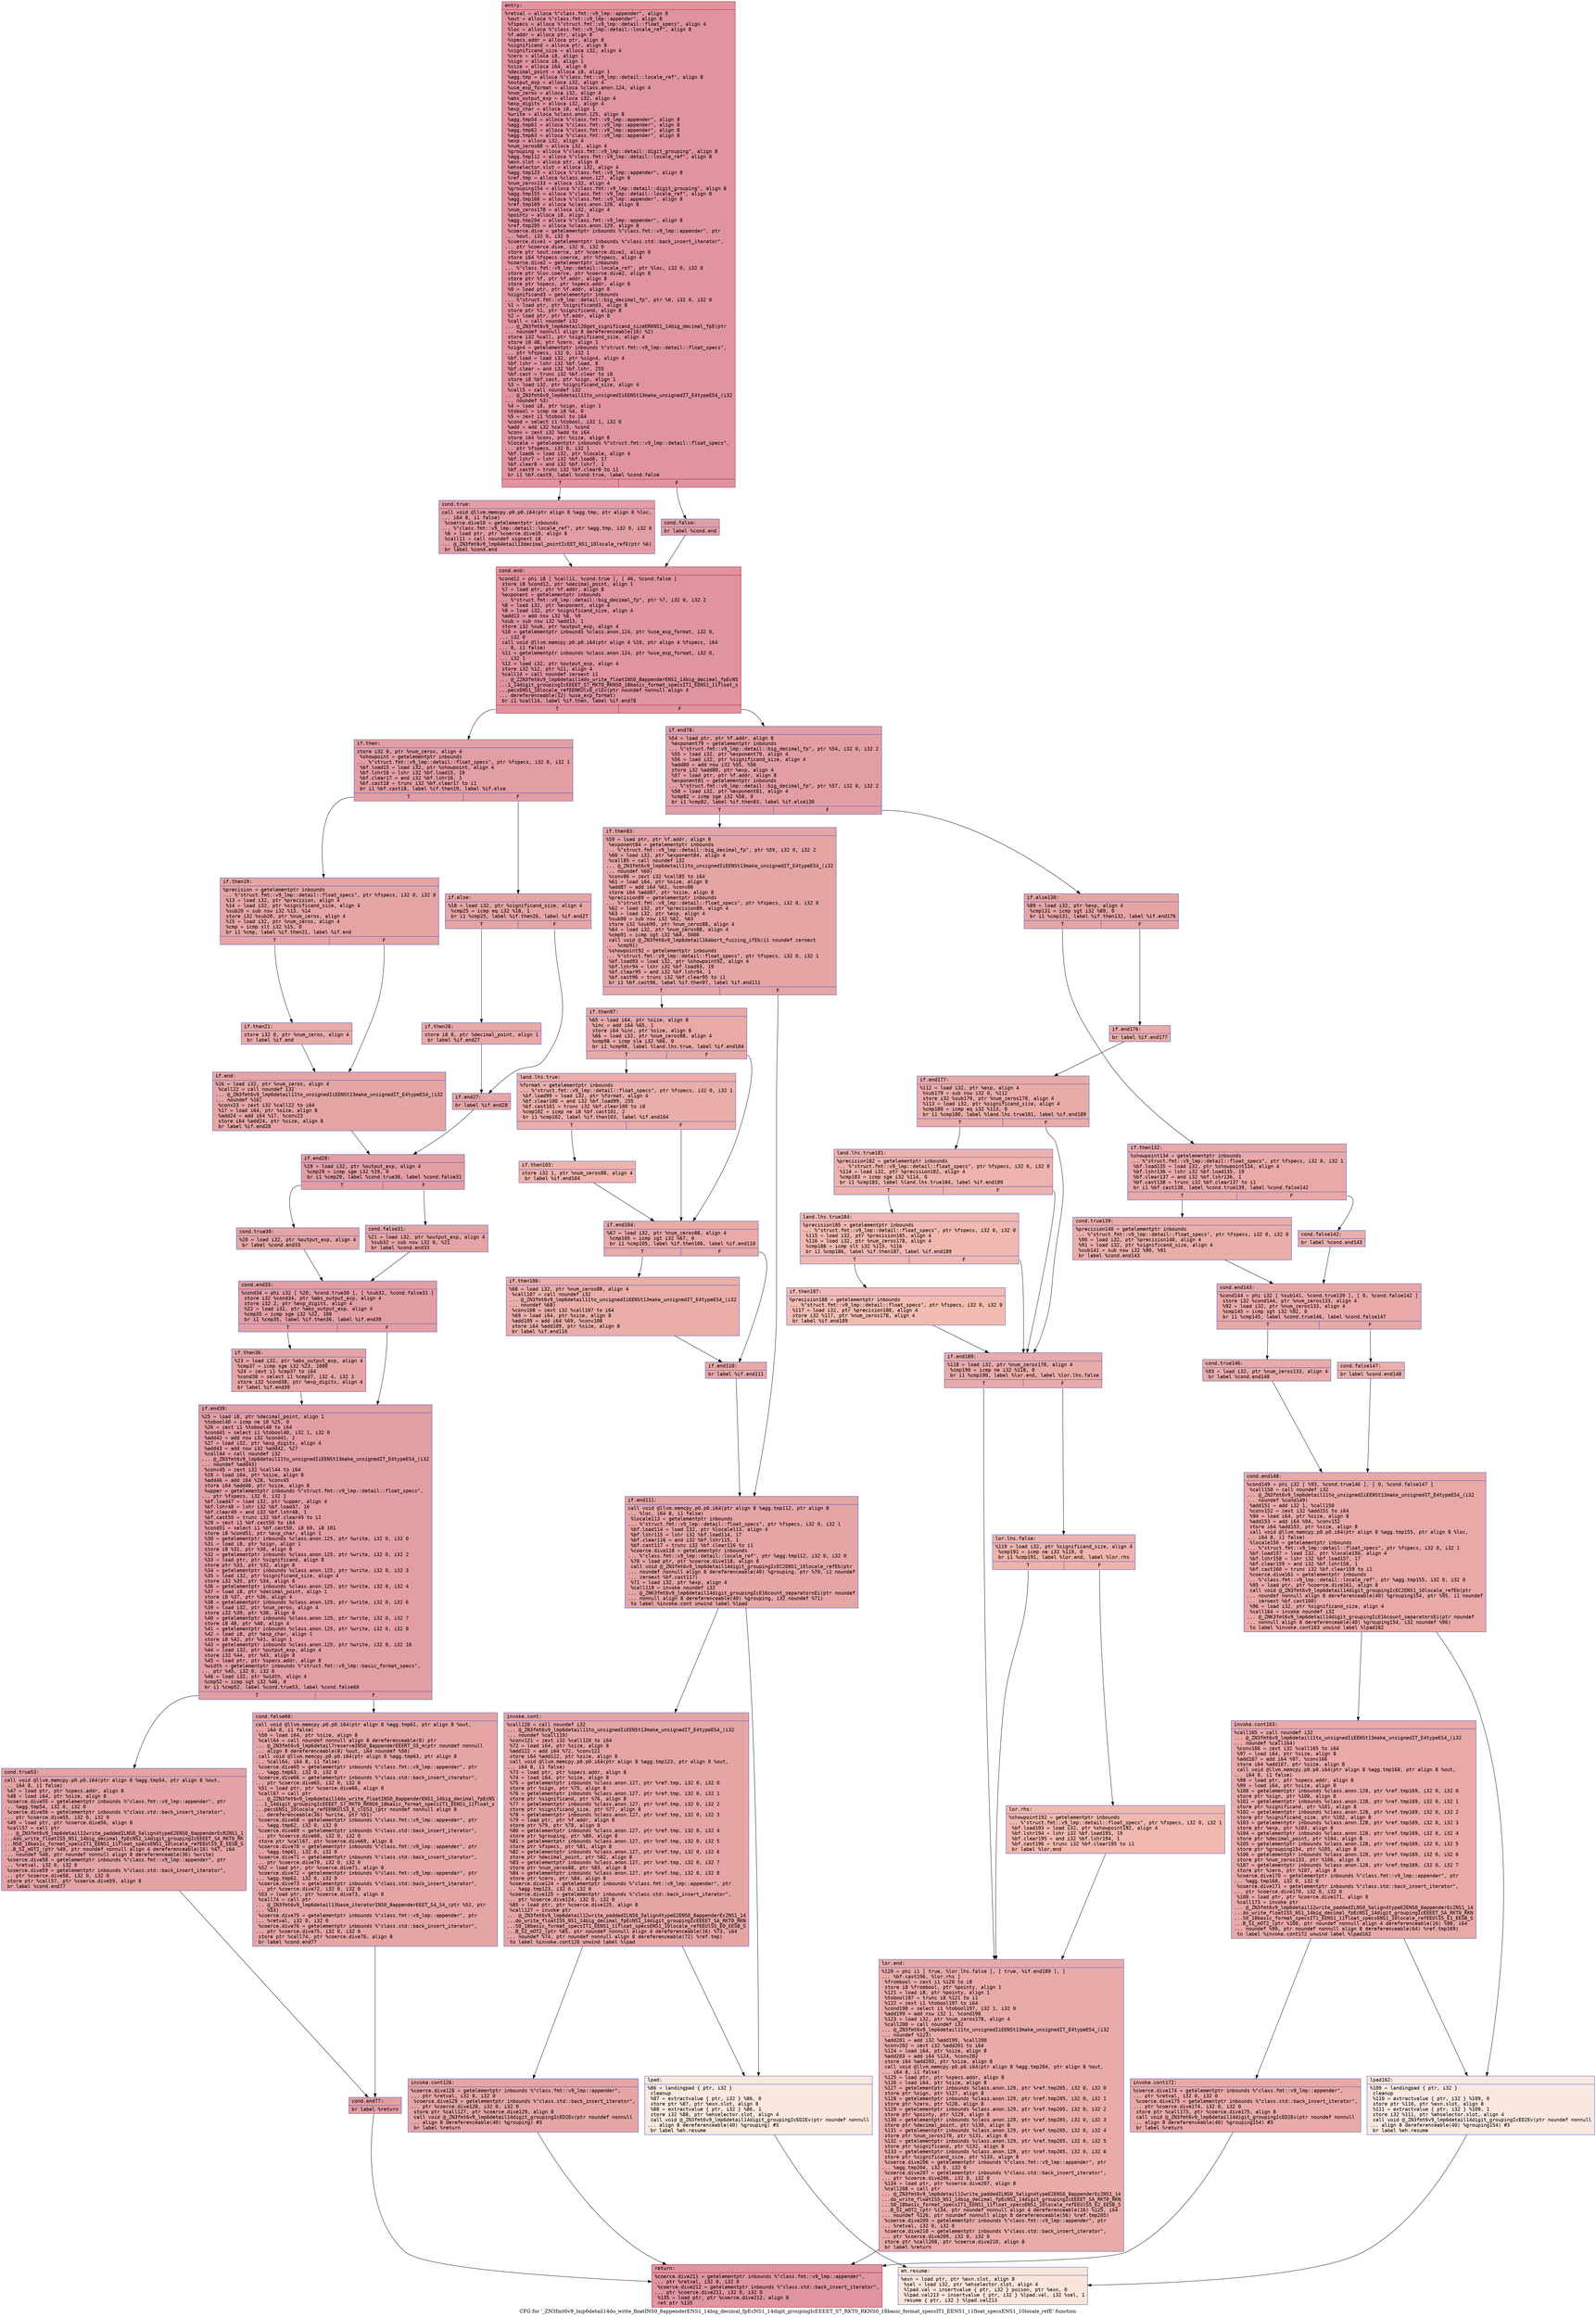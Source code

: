 digraph "CFG for '_ZN3fmt6v9_lmp6detail14do_write_floatINS0_8appenderENS1_14big_decimal_fpEcNS1_14digit_groupingIcEEEET_S7_RKT0_RKNS0_18basic_format_specsIT1_EENS1_11float_specsENS1_10locale_refE' function" {
	label="CFG for '_ZN3fmt6v9_lmp6detail14do_write_floatINS0_8appenderENS1_14big_decimal_fpEcNS1_14digit_groupingIcEEEET_S7_RKT0_RKNS0_18basic_format_specsIT1_EENS1_11float_specsENS1_10locale_refE' function";

	Node0x556bfec9ff00 [shape=record,color="#b70d28ff", style=filled, fillcolor="#b70d2870" fontname="Courier",label="{entry:\l|  %retval = alloca %\"class.fmt::v9_lmp::appender\", align 8\l  %out = alloca %\"class.fmt::v9_lmp::appender\", align 8\l  %fspecs = alloca %\"struct.fmt::v9_lmp::detail::float_specs\", align 4\l  %loc = alloca %\"class.fmt::v9_lmp::detail::locale_ref\", align 8\l  %f.addr = alloca ptr, align 8\l  %specs.addr = alloca ptr, align 8\l  %significand = alloca ptr, align 8\l  %significand_size = alloca i32, align 4\l  %zero = alloca i8, align 1\l  %sign = alloca i8, align 1\l  %size = alloca i64, align 8\l  %decimal_point = alloca i8, align 1\l  %agg.tmp = alloca %\"class.fmt::v9_lmp::detail::locale_ref\", align 8\l  %output_exp = alloca i32, align 4\l  %use_exp_format = alloca %class.anon.124, align 4\l  %num_zeros = alloca i32, align 4\l  %abs_output_exp = alloca i32, align 4\l  %exp_digits = alloca i32, align 4\l  %exp_char = alloca i8, align 1\l  %write = alloca %class.anon.125, align 8\l  %agg.tmp54 = alloca %\"class.fmt::v9_lmp::appender\", align 8\l  %agg.tmp61 = alloca %\"class.fmt::v9_lmp::appender\", align 8\l  %agg.tmp62 = alloca %\"class.fmt::v9_lmp::appender\", align 8\l  %agg.tmp63 = alloca %\"class.fmt::v9_lmp::appender\", align 8\l  %exp = alloca i32, align 4\l  %num_zeros88 = alloca i32, align 4\l  %grouping = alloca %\"class.fmt::v9_lmp::detail::digit_grouping\", align 8\l  %agg.tmp112 = alloca %\"class.fmt::v9_lmp::detail::locale_ref\", align 8\l  %exn.slot = alloca ptr, align 8\l  %ehselector.slot = alloca i32, align 4\l  %agg.tmp123 = alloca %\"class.fmt::v9_lmp::appender\", align 8\l  %ref.tmp = alloca %class.anon.127, align 8\l  %num_zeros133 = alloca i32, align 4\l  %grouping154 = alloca %\"class.fmt::v9_lmp::detail::digit_grouping\", align 8\l  %agg.tmp155 = alloca %\"class.fmt::v9_lmp::detail::locale_ref\", align 8\l  %agg.tmp168 = alloca %\"class.fmt::v9_lmp::appender\", align 8\l  %ref.tmp169 = alloca %class.anon.128, align 8\l  %num_zeros178 = alloca i32, align 4\l  %pointy = alloca i8, align 1\l  %agg.tmp204 = alloca %\"class.fmt::v9_lmp::appender\", align 8\l  %ref.tmp205 = alloca %class.anon.129, align 8\l  %coerce.dive = getelementptr inbounds %\"class.fmt::v9_lmp::appender\", ptr\l... %out, i32 0, i32 0\l  %coerce.dive1 = getelementptr inbounds %\"class.std::back_insert_iterator\",\l... ptr %coerce.dive, i32 0, i32 0\l  store ptr %out.coerce, ptr %coerce.dive1, align 8\l  store i64 %fspecs.coerce, ptr %fspecs, align 4\l  %coerce.dive2 = getelementptr inbounds\l... %\"class.fmt::v9_lmp::detail::locale_ref\", ptr %loc, i32 0, i32 0\l  store ptr %loc.coerce, ptr %coerce.dive2, align 8\l  store ptr %f, ptr %f.addr, align 8\l  store ptr %specs, ptr %specs.addr, align 8\l  %0 = load ptr, ptr %f.addr, align 8\l  %significand3 = getelementptr inbounds\l... %\"struct.fmt::v9_lmp::detail::big_decimal_fp\", ptr %0, i32 0, i32 0\l  %1 = load ptr, ptr %significand3, align 8\l  store ptr %1, ptr %significand, align 8\l  %2 = load ptr, ptr %f.addr, align 8\l  %call = call noundef i32\l... @_ZN3fmt6v9_lmp6detail20get_significand_sizeERKNS1_14big_decimal_fpE(ptr\l... noundef nonnull align 8 dereferenceable(16) %2)\l  store i32 %call, ptr %significand_size, align 4\l  store i8 48, ptr %zero, align 1\l  %sign4 = getelementptr inbounds %\"struct.fmt::v9_lmp::detail::float_specs\",\l... ptr %fspecs, i32 0, i32 1\l  %bf.load = load i32, ptr %sign4, align 4\l  %bf.lshr = lshr i32 %bf.load, 8\l  %bf.clear = and i32 %bf.lshr, 255\l  %bf.cast = trunc i32 %bf.clear to i8\l  store i8 %bf.cast, ptr %sign, align 1\l  %3 = load i32, ptr %significand_size, align 4\l  %call5 = call noundef i32\l... @_ZN3fmt6v9_lmp6detail11to_unsignedIiEENSt13make_unsignedIT_E4typeES4_(i32\l... noundef %3)\l  %4 = load i8, ptr %sign, align 1\l  %tobool = icmp ne i8 %4, 0\l  %5 = zext i1 %tobool to i64\l  %cond = select i1 %tobool, i32 1, i32 0\l  %add = add i32 %call5, %cond\l  %conv = zext i32 %add to i64\l  store i64 %conv, ptr %size, align 8\l  %locale = getelementptr inbounds %\"struct.fmt::v9_lmp::detail::float_specs\",\l... ptr %fspecs, i32 0, i32 1\l  %bf.load6 = load i32, ptr %locale, align 4\l  %bf.lshr7 = lshr i32 %bf.load6, 17\l  %bf.clear8 = and i32 %bf.lshr7, 1\l  %bf.cast9 = trunc i32 %bf.clear8 to i1\l  br i1 %bf.cast9, label %cond.true, label %cond.false\l|{<s0>T|<s1>F}}"];
	Node0x556bfec9ff00:s0 -> Node0x556bfeca2bd0[tooltip="entry -> cond.true\nProbability 50.00%" ];
	Node0x556bfec9ff00:s1 -> Node0x556bfeca3ce0[tooltip="entry -> cond.false\nProbability 50.00%" ];
	Node0x556bfeca2bd0 [shape=record,color="#3d50c3ff", style=filled, fillcolor="#be242e70" fontname="Courier",label="{cond.true:\l|  call void @llvm.memcpy.p0.p0.i64(ptr align 8 %agg.tmp, ptr align 8 %loc,\l... i64 8, i1 false)\l  %coerce.dive10 = getelementptr inbounds\l... %\"class.fmt::v9_lmp::detail::locale_ref\", ptr %agg.tmp, i32 0, i32 0\l  %6 = load ptr, ptr %coerce.dive10, align 8\l  %call11 = call noundef signext i8\l... @_ZN3fmt6v9_lmp6detail13decimal_pointIcEET_NS1_10locale_refE(ptr %6)\l  br label %cond.end\l}"];
	Node0x556bfeca2bd0 -> Node0x556bfeca4110[tooltip="cond.true -> cond.end\nProbability 100.00%" ];
	Node0x556bfeca3ce0 [shape=record,color="#3d50c3ff", style=filled, fillcolor="#be242e70" fontname="Courier",label="{cond.false:\l|  br label %cond.end\l}"];
	Node0x556bfeca3ce0 -> Node0x556bfeca4110[tooltip="cond.false -> cond.end\nProbability 100.00%" ];
	Node0x556bfeca4110 [shape=record,color="#b70d28ff", style=filled, fillcolor="#b70d2870" fontname="Courier",label="{cond.end:\l|  %cond12 = phi i8 [ %call11, %cond.true ], [ 46, %cond.false ]\l  store i8 %cond12, ptr %decimal_point, align 1\l  %7 = load ptr, ptr %f.addr, align 8\l  %exponent = getelementptr inbounds\l... %\"struct.fmt::v9_lmp::detail::big_decimal_fp\", ptr %7, i32 0, i32 2\l  %8 = load i32, ptr %exponent, align 4\l  %9 = load i32, ptr %significand_size, align 4\l  %add13 = add nsw i32 %8, %9\l  %sub = sub nsw i32 %add13, 1\l  store i32 %sub, ptr %output_exp, align 4\l  %10 = getelementptr inbounds %class.anon.124, ptr %use_exp_format, i32 0,\l... i32 0\l  call void @llvm.memcpy.p0.p0.i64(ptr align 4 %10, ptr align 4 %fspecs, i64\l... 8, i1 false)\l  %11 = getelementptr inbounds %class.anon.124, ptr %use_exp_format, i32 0,\l... i32 1\l  %12 = load i32, ptr %output_exp, align 4\l  store i32 %12, ptr %11, align 4\l  %call14 = call noundef zeroext i1\l... @_ZZN3fmt6v9_lmp6detail14do_write_floatINS0_8appenderENS1_14big_decimal_fpEcNS\l...1_14digit_groupingIcEEEET_S7_RKT0_RKNS0_18basic_format_specsIT1_EENS1_11float_s\l...pecsENS1_10locale_refEENKUlvE_clEv(ptr noundef nonnull align 4\l... dereferenceable(12) %use_exp_format)\l  br i1 %call14, label %if.then, label %if.end78\l|{<s0>T|<s1>F}}"];
	Node0x556bfeca4110:s0 -> Node0x556bfeca50b0[tooltip="cond.end -> if.then\nProbability 50.00%" ];
	Node0x556bfeca4110:s1 -> Node0x556bfeca5160[tooltip="cond.end -> if.end78\nProbability 50.00%" ];
	Node0x556bfeca50b0 [shape=record,color="#3d50c3ff", style=filled, fillcolor="#be242e70" fontname="Courier",label="{if.then:\l|  store i32 0, ptr %num_zeros, align 4\l  %showpoint = getelementptr inbounds\l... %\"struct.fmt::v9_lmp::detail::float_specs\", ptr %fspecs, i32 0, i32 1\l  %bf.load15 = load i32, ptr %showpoint, align 4\l  %bf.lshr16 = lshr i32 %bf.load15, 19\l  %bf.clear17 = and i32 %bf.lshr16, 1\l  %bf.cast18 = trunc i32 %bf.clear17 to i1\l  br i1 %bf.cast18, label %if.then19, label %if.else\l|{<s0>T|<s1>F}}"];
	Node0x556bfeca50b0:s0 -> Node0x556bfeca56f0[tooltip="if.then -> if.then19\nProbability 50.00%" ];
	Node0x556bfeca50b0:s1 -> Node0x556bfeca5770[tooltip="if.then -> if.else\nProbability 50.00%" ];
	Node0x556bfeca56f0 [shape=record,color="#3d50c3ff", style=filled, fillcolor="#c5333470" fontname="Courier",label="{if.then19:\l|  %precision = getelementptr inbounds\l... %\"struct.fmt::v9_lmp::detail::float_specs\", ptr %fspecs, i32 0, i32 0\l  %13 = load i32, ptr %precision, align 4\l  %14 = load i32, ptr %significand_size, align 4\l  %sub20 = sub nsw i32 %13, %14\l  store i32 %sub20, ptr %num_zeros, align 4\l  %15 = load i32, ptr %num_zeros, align 4\l  %cmp = icmp slt i32 %15, 0\l  br i1 %cmp, label %if.then21, label %if.end\l|{<s0>T|<s1>F}}"];
	Node0x556bfeca56f0:s0 -> Node0x556bfeca5dc0[tooltip="if.then19 -> if.then21\nProbability 37.50%" ];
	Node0x556bfeca56f0:s1 -> Node0x556bfeca5e10[tooltip="if.then19 -> if.end\nProbability 62.50%" ];
	Node0x556bfeca5dc0 [shape=record,color="#3d50c3ff", style=filled, fillcolor="#cc403a70" fontname="Courier",label="{if.then21:\l|  store i32 0, ptr %num_zeros, align 4\l  br label %if.end\l}"];
	Node0x556bfeca5dc0 -> Node0x556bfeca5e10[tooltip="if.then21 -> if.end\nProbability 100.00%" ];
	Node0x556bfeca5e10 [shape=record,color="#3d50c3ff", style=filled, fillcolor="#c5333470" fontname="Courier",label="{if.end:\l|  %16 = load i32, ptr %num_zeros, align 4\l  %call22 = call noundef i32\l... @_ZN3fmt6v9_lmp6detail11to_unsignedIiEENSt13make_unsignedIT_E4typeES4_(i32\l... noundef %16)\l  %conv23 = zext i32 %call22 to i64\l  %17 = load i64, ptr %size, align 8\l  %add24 = add i64 %17, %conv23\l  store i64 %add24, ptr %size, align 8\l  br label %if.end28\l}"];
	Node0x556bfeca5e10 -> Node0x556bfeca6120[tooltip="if.end -> if.end28\nProbability 100.00%" ];
	Node0x556bfeca5770 [shape=record,color="#3d50c3ff", style=filled, fillcolor="#c5333470" fontname="Courier",label="{if.else:\l|  %18 = load i32, ptr %significand_size, align 4\l  %cmp25 = icmp eq i32 %18, 1\l  br i1 %cmp25, label %if.then26, label %if.end27\l|{<s0>T|<s1>F}}"];
	Node0x556bfeca5770:s0 -> Node0x556bfeca66e0[tooltip="if.else -> if.then26\nProbability 50.00%" ];
	Node0x556bfeca5770:s1 -> Node0x556bfeca2230[tooltip="if.else -> if.end27\nProbability 50.00%" ];
	Node0x556bfeca66e0 [shape=record,color="#3d50c3ff", style=filled, fillcolor="#ca3b3770" fontname="Courier",label="{if.then26:\l|  store i8 0, ptr %decimal_point, align 1\l  br label %if.end27\l}"];
	Node0x556bfeca66e0 -> Node0x556bfeca2230[tooltip="if.then26 -> if.end27\nProbability 100.00%" ];
	Node0x556bfeca2230 [shape=record,color="#3d50c3ff", style=filled, fillcolor="#c5333470" fontname="Courier",label="{if.end27:\l|  br label %if.end28\l}"];
	Node0x556bfeca2230 -> Node0x556bfeca6120[tooltip="if.end27 -> if.end28\nProbability 100.00%" ];
	Node0x556bfeca6120 [shape=record,color="#3d50c3ff", style=filled, fillcolor="#be242e70" fontname="Courier",label="{if.end28:\l|  %19 = load i32, ptr %output_exp, align 4\l  %cmp29 = icmp sge i32 %19, 0\l  br i1 %cmp29, label %cond.true30, label %cond.false31\l|{<s0>T|<s1>F}}"];
	Node0x556bfeca6120:s0 -> Node0x556bfeca25e0[tooltip="if.end28 -> cond.true30\nProbability 50.00%" ];
	Node0x556bfeca6120:s1 -> Node0x556bfeca2660[tooltip="if.end28 -> cond.false31\nProbability 50.00%" ];
	Node0x556bfeca25e0 [shape=record,color="#3d50c3ff", style=filled, fillcolor="#c5333470" fontname="Courier",label="{cond.true30:\l|  %20 = load i32, ptr %output_exp, align 4\l  br label %cond.end33\l}"];
	Node0x556bfeca25e0 -> Node0x556bfeca7350[tooltip="cond.true30 -> cond.end33\nProbability 100.00%" ];
	Node0x556bfeca2660 [shape=record,color="#3d50c3ff", style=filled, fillcolor="#c5333470" fontname="Courier",label="{cond.false31:\l|  %21 = load i32, ptr %output_exp, align 4\l  %sub32 = sub nsw i32 0, %21\l  br label %cond.end33\l}"];
	Node0x556bfeca2660 -> Node0x556bfeca7350[tooltip="cond.false31 -> cond.end33\nProbability 100.00%" ];
	Node0x556bfeca7350 [shape=record,color="#3d50c3ff", style=filled, fillcolor="#be242e70" fontname="Courier",label="{cond.end33:\l|  %cond34 = phi i32 [ %20, %cond.true30 ], [ %sub32, %cond.false31 ]\l  store i32 %cond34, ptr %abs_output_exp, align 4\l  store i32 2, ptr %exp_digits, align 4\l  %22 = load i32, ptr %abs_output_exp, align 4\l  %cmp35 = icmp sge i32 %22, 100\l  br i1 %cmp35, label %if.then36, label %if.end39\l|{<s0>T|<s1>F}}"];
	Node0x556bfeca7350:s0 -> Node0x556bfeca7840[tooltip="cond.end33 -> if.then36\nProbability 50.00%" ];
	Node0x556bfeca7350:s1 -> Node0x556bfeca78c0[tooltip="cond.end33 -> if.end39\nProbability 50.00%" ];
	Node0x556bfeca7840 [shape=record,color="#3d50c3ff", style=filled, fillcolor="#c5333470" fontname="Courier",label="{if.then36:\l|  %23 = load i32, ptr %abs_output_exp, align 4\l  %cmp37 = icmp sge i32 %23, 1000\l  %24 = zext i1 %cmp37 to i64\l  %cond38 = select i1 %cmp37, i32 4, i32 3\l  store i32 %cond38, ptr %exp_digits, align 4\l  br label %if.end39\l}"];
	Node0x556bfeca7840 -> Node0x556bfeca78c0[tooltip="if.then36 -> if.end39\nProbability 100.00%" ];
	Node0x556bfeca78c0 [shape=record,color="#3d50c3ff", style=filled, fillcolor="#be242e70" fontname="Courier",label="{if.end39:\l|  %25 = load i8, ptr %decimal_point, align 1\l  %tobool40 = icmp ne i8 %25, 0\l  %26 = zext i1 %tobool40 to i64\l  %cond41 = select i1 %tobool40, i32 1, i32 0\l  %add42 = add nsw i32 %cond41, 2\l  %27 = load i32, ptr %exp_digits, align 4\l  %add43 = add nsw i32 %add42, %27\l  %call44 = call noundef i32\l... @_ZN3fmt6v9_lmp6detail11to_unsignedIiEENSt13make_unsignedIT_E4typeES4_(i32\l... noundef %add43)\l  %conv45 = zext i32 %call44 to i64\l  %28 = load i64, ptr %size, align 8\l  %add46 = add i64 %28, %conv45\l  store i64 %add46, ptr %size, align 8\l  %upper = getelementptr inbounds %\"struct.fmt::v9_lmp::detail::float_specs\",\l... ptr %fspecs, i32 0, i32 1\l  %bf.load47 = load i32, ptr %upper, align 4\l  %bf.lshr48 = lshr i32 %bf.load47, 16\l  %bf.clear49 = and i32 %bf.lshr48, 1\l  %bf.cast50 = trunc i32 %bf.clear49 to i1\l  %29 = zext i1 %bf.cast50 to i64\l  %cond51 = select i1 %bf.cast50, i8 69, i8 101\l  store i8 %cond51, ptr %exp_char, align 1\l  %30 = getelementptr inbounds %class.anon.125, ptr %write, i32 0, i32 0\l  %31 = load i8, ptr %sign, align 1\l  store i8 %31, ptr %30, align 8\l  %32 = getelementptr inbounds %class.anon.125, ptr %write, i32 0, i32 2\l  %33 = load ptr, ptr %significand, align 8\l  store ptr %33, ptr %32, align 8\l  %34 = getelementptr inbounds %class.anon.125, ptr %write, i32 0, i32 3\l  %35 = load i32, ptr %significand_size, align 4\l  store i32 %35, ptr %34, align 8\l  %36 = getelementptr inbounds %class.anon.125, ptr %write, i32 0, i32 4\l  %37 = load i8, ptr %decimal_point, align 1\l  store i8 %37, ptr %36, align 4\l  %38 = getelementptr inbounds %class.anon.125, ptr %write, i32 0, i32 6\l  %39 = load i32, ptr %num_zeros, align 4\l  store i32 %39, ptr %38, align 8\l  %40 = getelementptr inbounds %class.anon.125, ptr %write, i32 0, i32 7\l  store i8 48, ptr %40, align 4\l  %41 = getelementptr inbounds %class.anon.125, ptr %write, i32 0, i32 8\l  %42 = load i8, ptr %exp_char, align 1\l  store i8 %42, ptr %41, align 1\l  %43 = getelementptr inbounds %class.anon.125, ptr %write, i32 0, i32 10\l  %44 = load i32, ptr %output_exp, align 4\l  store i32 %44, ptr %43, align 8\l  %45 = load ptr, ptr %specs.addr, align 8\l  %width = getelementptr inbounds %\"struct.fmt::v9_lmp::basic_format_specs\",\l... ptr %45, i32 0, i32 0\l  %46 = load i32, ptr %width, align 4\l  %cmp52 = icmp sgt i32 %46, 0\l  br i1 %cmp52, label %cond.true53, label %cond.false60\l|{<s0>T|<s1>F}}"];
	Node0x556bfeca78c0:s0 -> Node0x556bfeca8230[tooltip="if.end39 -> cond.true53\nProbability 62.50%" ];
	Node0x556bfeca78c0:s1 -> Node0x556bfeca9d50[tooltip="if.end39 -> cond.false60\nProbability 37.50%" ];
	Node0x556bfeca8230 [shape=record,color="#3d50c3ff", style=filled, fillcolor="#c32e3170" fontname="Courier",label="{cond.true53:\l|  call void @llvm.memcpy.p0.p0.i64(ptr align 8 %agg.tmp54, ptr align 8 %out,\l... i64 8, i1 false)\l  %47 = load ptr, ptr %specs.addr, align 8\l  %48 = load i64, ptr %size, align 8\l  %coerce.dive55 = getelementptr inbounds %\"class.fmt::v9_lmp::appender\", ptr\l... %agg.tmp54, i32 0, i32 0\l  %coerce.dive56 = getelementptr inbounds %\"class.std::back_insert_iterator\",\l... ptr %coerce.dive55, i32 0, i32 0\l  %49 = load ptr, ptr %coerce.dive56, align 8\l  %call57 = call ptr\l... @_ZN3fmt6v9_lmp6detail12write_paddedILNS0_5align4typeE2ENS0_8appenderEcRZNS1_1\l...4do_write_floatIS5_NS1_14big_decimal_fpEcNS1_14digit_groupingIcEEEET_SA_RKT0_RK\l...NS0_18basic_format_specsIT1_EENS1_11float_specsENS1_10locale_refEEUlS5_E_EESB_S\l...B_SI_mOT2_(ptr %49, ptr noundef nonnull align 4 dereferenceable(16) %47, i64\l... noundef %48, ptr noundef nonnull align 8 dereferenceable(36) %write)\l  %coerce.dive58 = getelementptr inbounds %\"class.fmt::v9_lmp::appender\", ptr\l... %retval, i32 0, i32 0\l  %coerce.dive59 = getelementptr inbounds %\"class.std::back_insert_iterator\",\l... ptr %coerce.dive58, i32 0, i32 0\l  store ptr %call57, ptr %coerce.dive59, align 8\l  br label %cond.end77\l}"];
	Node0x556bfeca8230 -> Node0x556bfecab200[tooltip="cond.true53 -> cond.end77\nProbability 100.00%" ];
	Node0x556bfeca9d50 [shape=record,color="#3d50c3ff", style=filled, fillcolor="#c5333470" fontname="Courier",label="{cond.false60:\l|  call void @llvm.memcpy.p0.p0.i64(ptr align 8 %agg.tmp61, ptr align 8 %out,\l... i64 8, i1 false)\l  %50 = load i64, ptr %size, align 8\l  %call64 = call noundef nonnull align 8 dereferenceable(8) ptr\l... @_ZN3fmt6v9_lmp6detail7reserveINS0_8appenderEEERT_S5_m(ptr noundef nonnull\l... align 8 dereferenceable(8) %out, i64 noundef %50)\l  call void @llvm.memcpy.p0.p0.i64(ptr align 8 %agg.tmp63, ptr align 8\l... %call64, i64 8, i1 false)\l  %coerce.dive65 = getelementptr inbounds %\"class.fmt::v9_lmp::appender\", ptr\l... %agg.tmp63, i32 0, i32 0\l  %coerce.dive66 = getelementptr inbounds %\"class.std::back_insert_iterator\",\l... ptr %coerce.dive65, i32 0, i32 0\l  %51 = load ptr, ptr %coerce.dive66, align 8\l  %call67 = call ptr\l... @_ZZN3fmt6v9_lmp6detail14do_write_floatINS0_8appenderENS1_14big_decimal_fpEcNS\l...1_14digit_groupingIcEEEET_S7_RKT0_RKNS0_18basic_format_specsIT1_EENS1_11float_s\l...pecsENS1_10locale_refEENKUlS3_E_clES3_(ptr noundef nonnull align 8\l... dereferenceable(36) %write, ptr %51)\l  %coerce.dive68 = getelementptr inbounds %\"class.fmt::v9_lmp::appender\", ptr\l... %agg.tmp62, i32 0, i32 0\l  %coerce.dive69 = getelementptr inbounds %\"class.std::back_insert_iterator\",\l... ptr %coerce.dive68, i32 0, i32 0\l  store ptr %call67, ptr %coerce.dive69, align 8\l  %coerce.dive70 = getelementptr inbounds %\"class.fmt::v9_lmp::appender\", ptr\l... %agg.tmp61, i32 0, i32 0\l  %coerce.dive71 = getelementptr inbounds %\"class.std::back_insert_iterator\",\l... ptr %coerce.dive70, i32 0, i32 0\l  %52 = load ptr, ptr %coerce.dive71, align 8\l  %coerce.dive72 = getelementptr inbounds %\"class.fmt::v9_lmp::appender\", ptr\l... %agg.tmp62, i32 0, i32 0\l  %coerce.dive73 = getelementptr inbounds %\"class.std::back_insert_iterator\",\l... ptr %coerce.dive72, i32 0, i32 0\l  %53 = load ptr, ptr %coerce.dive73, align 8\l  %call74 = call ptr\l... @_ZN3fmt6v9_lmp6detail13base_iteratorINS0_8appenderEEET_S4_S4_(ptr %52, ptr\l... %53)\l  %coerce.dive75 = getelementptr inbounds %\"class.fmt::v9_lmp::appender\", ptr\l... %retval, i32 0, i32 0\l  %coerce.dive76 = getelementptr inbounds %\"class.std::back_insert_iterator\",\l... ptr %coerce.dive75, i32 0, i32 0\l  store ptr %call74, ptr %coerce.dive76, align 8\l  br label %cond.end77\l}"];
	Node0x556bfeca9d50 -> Node0x556bfecab200[tooltip="cond.false60 -> cond.end77\nProbability 100.00%" ];
	Node0x556bfecab200 [shape=record,color="#3d50c3ff", style=filled, fillcolor="#be242e70" fontname="Courier",label="{cond.end77:\l|  br label %return\l}"];
	Node0x556bfecab200 -> Node0x556bfecac2c0[tooltip="cond.end77 -> return\nProbability 100.00%" ];
	Node0x556bfeca5160 [shape=record,color="#3d50c3ff", style=filled, fillcolor="#be242e70" fontname="Courier",label="{if.end78:\l|  %54 = load ptr, ptr %f.addr, align 8\l  %exponent79 = getelementptr inbounds\l... %\"struct.fmt::v9_lmp::detail::big_decimal_fp\", ptr %54, i32 0, i32 2\l  %55 = load i32, ptr %exponent79, align 4\l  %56 = load i32, ptr %significand_size, align 4\l  %add80 = add nsw i32 %55, %56\l  store i32 %add80, ptr %exp, align 4\l  %57 = load ptr, ptr %f.addr, align 8\l  %exponent81 = getelementptr inbounds\l... %\"struct.fmt::v9_lmp::detail::big_decimal_fp\", ptr %57, i32 0, i32 2\l  %58 = load i32, ptr %exponent81, align 4\l  %cmp82 = icmp sge i32 %58, 0\l  br i1 %cmp82, label %if.then83, label %if.else130\l|{<s0>T|<s1>F}}"];
	Node0x556bfeca5160:s0 -> Node0x556bfecace30[tooltip="if.end78 -> if.then83\nProbability 50.00%" ];
	Node0x556bfeca5160:s1 -> Node0x556bfecace80[tooltip="if.end78 -> if.else130\nProbability 50.00%" ];
	Node0x556bfecace30 [shape=record,color="#3d50c3ff", style=filled, fillcolor="#c5333470" fontname="Courier",label="{if.then83:\l|  %59 = load ptr, ptr %f.addr, align 8\l  %exponent84 = getelementptr inbounds\l... %\"struct.fmt::v9_lmp::detail::big_decimal_fp\", ptr %59, i32 0, i32 2\l  %60 = load i32, ptr %exponent84, align 4\l  %call85 = call noundef i32\l... @_ZN3fmt6v9_lmp6detail11to_unsignedIiEENSt13make_unsignedIT_E4typeES4_(i32\l... noundef %60)\l  %conv86 = zext i32 %call85 to i64\l  %61 = load i64, ptr %size, align 8\l  %add87 = add i64 %61, %conv86\l  store i64 %add87, ptr %size, align 8\l  %precision89 = getelementptr inbounds\l... %\"struct.fmt::v9_lmp::detail::float_specs\", ptr %fspecs, i32 0, i32 0\l  %62 = load i32, ptr %precision89, align 4\l  %63 = load i32, ptr %exp, align 4\l  %sub90 = sub nsw i32 %62, %63\l  store i32 %sub90, ptr %num_zeros88, align 4\l  %64 = load i32, ptr %num_zeros88, align 4\l  %cmp91 = icmp sgt i32 %64, 5000\l  call void @_ZN3fmt6v9_lmp6detail16abort_fuzzing_ifEb(i1 noundef zeroext\l... %cmp91)\l  %showpoint92 = getelementptr inbounds\l... %\"struct.fmt::v9_lmp::detail::float_specs\", ptr %fspecs, i32 0, i32 1\l  %bf.load93 = load i32, ptr %showpoint92, align 4\l  %bf.lshr94 = lshr i32 %bf.load93, 19\l  %bf.clear95 = and i32 %bf.lshr94, 1\l  %bf.cast96 = trunc i32 %bf.clear95 to i1\l  br i1 %bf.cast96, label %if.then97, label %if.end111\l|{<s0>T|<s1>F}}"];
	Node0x556bfecace30:s0 -> Node0x556bfecadee0[tooltip="if.then83 -> if.then97\nProbability 50.00%" ];
	Node0x556bfecace30:s1 -> Node0x556bfecadf60[tooltip="if.then83 -> if.end111\nProbability 50.00%" ];
	Node0x556bfecadee0 [shape=record,color="#3d50c3ff", style=filled, fillcolor="#ca3b3770" fontname="Courier",label="{if.then97:\l|  %65 = load i64, ptr %size, align 8\l  %inc = add i64 %65, 1\l  store i64 %inc, ptr %size, align 8\l  %66 = load i32, ptr %num_zeros88, align 4\l  %cmp98 = icmp sle i32 %66, 0\l  br i1 %cmp98, label %land.lhs.true, label %if.end104\l|{<s0>T|<s1>F}}"];
	Node0x556bfecadee0:s0 -> Node0x556bfecae3d0[tooltip="if.then97 -> land.lhs.true\nProbability 50.00%" ];
	Node0x556bfecadee0:s1 -> Node0x556bfecae450[tooltip="if.then97 -> if.end104\nProbability 50.00%" ];
	Node0x556bfecae3d0 [shape=record,color="#3d50c3ff", style=filled, fillcolor="#d0473d70" fontname="Courier",label="{land.lhs.true:\l|  %format = getelementptr inbounds\l... %\"struct.fmt::v9_lmp::detail::float_specs\", ptr %fspecs, i32 0, i32 1\l  %bf.load99 = load i32, ptr %format, align 4\l  %bf.clear100 = and i32 %bf.load99, 255\l  %bf.cast101 = trunc i32 %bf.clear100 to i8\l  %cmp102 = icmp ne i8 %bf.cast101, 2\l  br i1 %cmp102, label %if.then103, label %if.end104\l|{<s0>T|<s1>F}}"];
	Node0x556bfecae3d0:s0 -> Node0x556bfecae980[tooltip="land.lhs.true -> if.then103\nProbability 50.00%" ];
	Node0x556bfecae3d0:s1 -> Node0x556bfecae450[tooltip="land.lhs.true -> if.end104\nProbability 50.00%" ];
	Node0x556bfecae980 [shape=record,color="#3d50c3ff", style=filled, fillcolor="#d6524470" fontname="Courier",label="{if.then103:\l|  store i32 1, ptr %num_zeros88, align 4\l  br label %if.end104\l}"];
	Node0x556bfecae980 -> Node0x556bfecae450[tooltip="if.then103 -> if.end104\nProbability 100.00%" ];
	Node0x556bfecae450 [shape=record,color="#3d50c3ff", style=filled, fillcolor="#ca3b3770" fontname="Courier",label="{if.end104:\l|  %67 = load i32, ptr %num_zeros88, align 4\l  %cmp105 = icmp sgt i32 %67, 0\l  br i1 %cmp105, label %if.then106, label %if.end110\l|{<s0>T|<s1>F}}"];
	Node0x556bfecae450:s0 -> Node0x556bfecaecf0[tooltip="if.end104 -> if.then106\nProbability 62.50%" ];
	Node0x556bfecae450:s1 -> Node0x556bfecaed70[tooltip="if.end104 -> if.end110\nProbability 37.50%" ];
	Node0x556bfecaecf0 [shape=record,color="#3d50c3ff", style=filled, fillcolor="#d0473d70" fontname="Courier",label="{if.then106:\l|  %68 = load i32, ptr %num_zeros88, align 4\l  %call107 = call noundef i32\l... @_ZN3fmt6v9_lmp6detail11to_unsignedIiEENSt13make_unsignedIT_E4typeES4_(i32\l... noundef %68)\l  %conv108 = zext i32 %call107 to i64\l  %69 = load i64, ptr %size, align 8\l  %add109 = add i64 %69, %conv108\l  store i64 %add109, ptr %size, align 8\l  br label %if.end110\l}"];
	Node0x556bfecaecf0 -> Node0x556bfecaed70[tooltip="if.then106 -> if.end110\nProbability 100.00%" ];
	Node0x556bfecaed70 [shape=record,color="#3d50c3ff", style=filled, fillcolor="#ca3b3770" fontname="Courier",label="{if.end110:\l|  br label %if.end111\l}"];
	Node0x556bfecaed70 -> Node0x556bfecadf60[tooltip="if.end110 -> if.end111\nProbability 100.00%" ];
	Node0x556bfecadf60 [shape=record,color="#3d50c3ff", style=filled, fillcolor="#c5333470" fontname="Courier",label="{if.end111:\l|  call void @llvm.memcpy.p0.p0.i64(ptr align 8 %agg.tmp112, ptr align 8\l... %loc, i64 8, i1 false)\l  %locale113 = getelementptr inbounds\l... %\"struct.fmt::v9_lmp::detail::float_specs\", ptr %fspecs, i32 0, i32 1\l  %bf.load114 = load i32, ptr %locale113, align 4\l  %bf.lshr115 = lshr i32 %bf.load114, 17\l  %bf.clear116 = and i32 %bf.lshr115, 1\l  %bf.cast117 = trunc i32 %bf.clear116 to i1\l  %coerce.dive118 = getelementptr inbounds\l... %\"class.fmt::v9_lmp::detail::locale_ref\", ptr %agg.tmp112, i32 0, i32 0\l  %70 = load ptr, ptr %coerce.dive118, align 8\l  call void @_ZN3fmt6v9_lmp6detail14digit_groupingIcEC2ENS1_10locale_refEb(ptr\l... noundef nonnull align 8 dereferenceable(40) %grouping, ptr %70, i1 noundef\l... zeroext %bf.cast117)\l  %71 = load i32, ptr %exp, align 4\l  %call119 = invoke noundef i32\l... @_ZNK3fmt6v9_lmp6detail14digit_groupingIcE16count_separatorsEi(ptr noundef\l... nonnull align 8 dereferenceable(40) %grouping, i32 noundef %71)\l          to label %invoke.cont unwind label %lpad\l}"];
	Node0x556bfecadf60 -> Node0x556bfecafc50[tooltip="if.end111 -> invoke.cont\nProbability 100.00%" ];
	Node0x556bfecadf60 -> Node0x556bfecafca0[tooltip="if.end111 -> lpad\nProbability 0.00%" ];
	Node0x556bfecafc50 [shape=record,color="#3d50c3ff", style=filled, fillcolor="#c5333470" fontname="Courier",label="{invoke.cont:\l|  %call120 = call noundef i32\l... @_ZN3fmt6v9_lmp6detail11to_unsignedIiEENSt13make_unsignedIT_E4typeES4_(i32\l... noundef %call119)\l  %conv121 = zext i32 %call120 to i64\l  %72 = load i64, ptr %size, align 8\l  %add122 = add i64 %72, %conv121\l  store i64 %add122, ptr %size, align 8\l  call void @llvm.memcpy.p0.p0.i64(ptr align 8 %agg.tmp123, ptr align 8 %out,\l... i64 8, i1 false)\l  %73 = load ptr, ptr %specs.addr, align 8\l  %74 = load i64, ptr %size, align 8\l  %75 = getelementptr inbounds %class.anon.127, ptr %ref.tmp, i32 0, i32 0\l  store ptr %sign, ptr %75, align 8\l  %76 = getelementptr inbounds %class.anon.127, ptr %ref.tmp, i32 0, i32 1\l  store ptr %significand, ptr %76, align 8\l  %77 = getelementptr inbounds %class.anon.127, ptr %ref.tmp, i32 0, i32 2\l  store ptr %significand_size, ptr %77, align 8\l  %78 = getelementptr inbounds %class.anon.127, ptr %ref.tmp, i32 0, i32 3\l  %79 = load ptr, ptr %f.addr, align 8\l  store ptr %79, ptr %78, align 8\l  %80 = getelementptr inbounds %class.anon.127, ptr %ref.tmp, i32 0, i32 4\l  store ptr %grouping, ptr %80, align 8\l  %81 = getelementptr inbounds %class.anon.127, ptr %ref.tmp, i32 0, i32 5\l  store ptr %fspecs, ptr %81, align 8\l  %82 = getelementptr inbounds %class.anon.127, ptr %ref.tmp, i32 0, i32 6\l  store ptr %decimal_point, ptr %82, align 8\l  %83 = getelementptr inbounds %class.anon.127, ptr %ref.tmp, i32 0, i32 7\l  store ptr %num_zeros88, ptr %83, align 8\l  %84 = getelementptr inbounds %class.anon.127, ptr %ref.tmp, i32 0, i32 8\l  store ptr %zero, ptr %84, align 8\l  %coerce.dive124 = getelementptr inbounds %\"class.fmt::v9_lmp::appender\", ptr\l... %agg.tmp123, i32 0, i32 0\l  %coerce.dive125 = getelementptr inbounds %\"class.std::back_insert_iterator\",\l... ptr %coerce.dive124, i32 0, i32 0\l  %85 = load ptr, ptr %coerce.dive125, align 8\l  %call127 = invoke ptr\l... @_ZN3fmt6v9_lmp6detail12write_paddedILNS0_5align4typeE2ENS0_8appenderEcZNS1_14\l...do_write_floatIS5_NS1_14big_decimal_fpEcNS1_14digit_groupingIcEEEET_SA_RKT0_RKN\l...S0_18basic_format_specsIT1_EENS1_11float_specsENS1_10locale_refEEUlS5_E0_EESB_S\l...B_SI_mOT2_(ptr %85, ptr noundef nonnull align 4 dereferenceable(16) %73, i64\l... noundef %74, ptr noundef nonnull align 8 dereferenceable(72) %ref.tmp)\l          to label %invoke.cont126 unwind label %lpad\l}"];
	Node0x556bfecafc50 -> Node0x556bfeca7300[tooltip="invoke.cont -> invoke.cont126\nProbability 100.00%" ];
	Node0x556bfecafc50 -> Node0x556bfecafca0[tooltip="invoke.cont -> lpad\nProbability 0.00%" ];
	Node0x556bfeca7300 [shape=record,color="#3d50c3ff", style=filled, fillcolor="#c5333470" fontname="Courier",label="{invoke.cont126:\l|  %coerce.dive128 = getelementptr inbounds %\"class.fmt::v9_lmp::appender\",\l... ptr %retval, i32 0, i32 0\l  %coerce.dive129 = getelementptr inbounds %\"class.std::back_insert_iterator\",\l... ptr %coerce.dive128, i32 0, i32 0\l  store ptr %call127, ptr %coerce.dive129, align 8\l  call void @_ZN3fmt6v9_lmp6detail14digit_groupingIcED2Ev(ptr noundef nonnull\l... align 8 dereferenceable(40) %grouping) #3\l  br label %return\l}"];
	Node0x556bfeca7300 -> Node0x556bfecac2c0[tooltip="invoke.cont126 -> return\nProbability 100.00%" ];
	Node0x556bfecafca0 [shape=record,color="#3d50c3ff", style=filled, fillcolor="#f2cab570" fontname="Courier",label="{lpad:\l|  %86 = landingpad \{ ptr, i32 \}\l          cleanup\l  %87 = extractvalue \{ ptr, i32 \} %86, 0\l  store ptr %87, ptr %exn.slot, align 8\l  %88 = extractvalue \{ ptr, i32 \} %86, 1\l  store i32 %88, ptr %ehselector.slot, align 4\l  call void @_ZN3fmt6v9_lmp6detail14digit_groupingIcED2Ev(ptr noundef nonnull\l... align 8 dereferenceable(40) %grouping) #3\l  br label %eh.resume\l}"];
	Node0x556bfecafca0 -> Node0x556bfecb2df0[tooltip="lpad -> eh.resume\nProbability 100.00%" ];
	Node0x556bfecace80 [shape=record,color="#3d50c3ff", style=filled, fillcolor="#c5333470" fontname="Courier",label="{if.else130:\l|  %89 = load i32, ptr %exp, align 4\l  %cmp131 = icmp sgt i32 %89, 0\l  br i1 %cmp131, label %if.then132, label %if.end176\l|{<s0>T|<s1>F}}"];
	Node0x556bfecace80:s0 -> Node0x556bfecb3020[tooltip="if.else130 -> if.then132\nProbability 62.50%" ];
	Node0x556bfecace80:s1 -> Node0x556bfecb30a0[tooltip="if.else130 -> if.end176\nProbability 37.50%" ];
	Node0x556bfecb3020 [shape=record,color="#3d50c3ff", style=filled, fillcolor="#ca3b3770" fontname="Courier",label="{if.then132:\l|  %showpoint134 = getelementptr inbounds\l... %\"struct.fmt::v9_lmp::detail::float_specs\", ptr %fspecs, i32 0, i32 1\l  %bf.load135 = load i32, ptr %showpoint134, align 4\l  %bf.lshr136 = lshr i32 %bf.load135, 19\l  %bf.clear137 = and i32 %bf.lshr136, 1\l  %bf.cast138 = trunc i32 %bf.clear137 to i1\l  br i1 %bf.cast138, label %cond.true139, label %cond.false142\l|{<s0>T|<s1>F}}"];
	Node0x556bfecb3020:s0 -> Node0x556bfecb35f0[tooltip="if.then132 -> cond.true139\nProbability 50.00%" ];
	Node0x556bfecb3020:s1 -> Node0x556bfecb3670[tooltip="if.then132 -> cond.false142\nProbability 50.00%" ];
	Node0x556bfecb35f0 [shape=record,color="#3d50c3ff", style=filled, fillcolor="#d0473d70" fontname="Courier",label="{cond.true139:\l|  %precision140 = getelementptr inbounds\l... %\"struct.fmt::v9_lmp::detail::float_specs\", ptr %fspecs, i32 0, i32 0\l  %90 = load i32, ptr %precision140, align 4\l  %91 = load i32, ptr %significand_size, align 4\l  %sub141 = sub nsw i32 %90, %91\l  br label %cond.end143\l}"];
	Node0x556bfecb35f0 -> Node0x556bfecb3b00[tooltip="cond.true139 -> cond.end143\nProbability 100.00%" ];
	Node0x556bfecb3670 [shape=record,color="#3d50c3ff", style=filled, fillcolor="#d0473d70" fontname="Courier",label="{cond.false142:\l|  br label %cond.end143\l}"];
	Node0x556bfecb3670 -> Node0x556bfecb3b00[tooltip="cond.false142 -> cond.end143\nProbability 100.00%" ];
	Node0x556bfecb3b00 [shape=record,color="#3d50c3ff", style=filled, fillcolor="#ca3b3770" fontname="Courier",label="{cond.end143:\l|  %cond144 = phi i32 [ %sub141, %cond.true139 ], [ 0, %cond.false142 ]\l  store i32 %cond144, ptr %num_zeros133, align 4\l  %92 = load i32, ptr %num_zeros133, align 4\l  %cmp145 = icmp sgt i32 %92, 0\l  br i1 %cmp145, label %cond.true146, label %cond.false147\l|{<s0>T|<s1>F}}"];
	Node0x556bfecb3b00:s0 -> Node0x556bfecb3e20[tooltip="cond.end143 -> cond.true146\nProbability 62.50%" ];
	Node0x556bfecb3b00:s1 -> Node0x556bfecb3ed0[tooltip="cond.end143 -> cond.false147\nProbability 37.50%" ];
	Node0x556bfecb3e20 [shape=record,color="#3d50c3ff", style=filled, fillcolor="#cc403a70" fontname="Courier",label="{cond.true146:\l|  %93 = load i32, ptr %num_zeros133, align 4\l  br label %cond.end148\l}"];
	Node0x556bfecb3e20 -> Node0x556bfecb40e0[tooltip="cond.true146 -> cond.end148\nProbability 100.00%" ];
	Node0x556bfecb3ed0 [shape=record,color="#3d50c3ff", style=filled, fillcolor="#d24b4070" fontname="Courier",label="{cond.false147:\l|  br label %cond.end148\l}"];
	Node0x556bfecb3ed0 -> Node0x556bfecb40e0[tooltip="cond.false147 -> cond.end148\nProbability 100.00%" ];
	Node0x556bfecb40e0 [shape=record,color="#3d50c3ff", style=filled, fillcolor="#ca3b3770" fontname="Courier",label="{cond.end148:\l|  %cond149 = phi i32 [ %93, %cond.true146 ], [ 0, %cond.false147 ]\l  %call150 = call noundef i32\l... @_ZN3fmt6v9_lmp6detail11to_unsignedIiEENSt13make_unsignedIT_E4typeES4_(i32\l... noundef %cond149)\l  %add151 = add i32 1, %call150\l  %conv152 = zext i32 %add151 to i64\l  %94 = load i64, ptr %size, align 8\l  %add153 = add i64 %94, %conv152\l  store i64 %add153, ptr %size, align 8\l  call void @llvm.memcpy.p0.p0.i64(ptr align 8 %agg.tmp155, ptr align 8 %loc,\l... i64 8, i1 false)\l  %locale156 = getelementptr inbounds\l... %\"struct.fmt::v9_lmp::detail::float_specs\", ptr %fspecs, i32 0, i32 1\l  %bf.load157 = load i32, ptr %locale156, align 4\l  %bf.lshr158 = lshr i32 %bf.load157, 17\l  %bf.clear159 = and i32 %bf.lshr158, 1\l  %bf.cast160 = trunc i32 %bf.clear159 to i1\l  %coerce.dive161 = getelementptr inbounds\l... %\"class.fmt::v9_lmp::detail::locale_ref\", ptr %agg.tmp155, i32 0, i32 0\l  %95 = load ptr, ptr %coerce.dive161, align 8\l  call void @_ZN3fmt6v9_lmp6detail14digit_groupingIcEC2ENS1_10locale_refEb(ptr\l... noundef nonnull align 8 dereferenceable(40) %grouping154, ptr %95, i1 noundef\l... zeroext %bf.cast160)\l  %96 = load i32, ptr %significand_size, align 4\l  %call164 = invoke noundef i32\l... @_ZNK3fmt6v9_lmp6detail14digit_groupingIcE16count_separatorsEi(ptr noundef\l... nonnull align 8 dereferenceable(40) %grouping154, i32 noundef %96)\l          to label %invoke.cont163 unwind label %lpad162\l}"];
	Node0x556bfecb40e0 -> Node0x556bfecaa240[tooltip="cond.end148 -> invoke.cont163\nProbability 100.00%" ];
	Node0x556bfecb40e0 -> Node0x556bfecaa2f0[tooltip="cond.end148 -> lpad162\nProbability 0.00%" ];
	Node0x556bfecaa240 [shape=record,color="#3d50c3ff", style=filled, fillcolor="#ca3b3770" fontname="Courier",label="{invoke.cont163:\l|  %call165 = call noundef i32\l... @_ZN3fmt6v9_lmp6detail11to_unsignedIiEENSt13make_unsignedIT_E4typeES4_(i32\l... noundef %call164)\l  %conv166 = zext i32 %call165 to i64\l  %97 = load i64, ptr %size, align 8\l  %add167 = add i64 %97, %conv166\l  store i64 %add167, ptr %size, align 8\l  call void @llvm.memcpy.p0.p0.i64(ptr align 8 %agg.tmp168, ptr align 8 %out,\l... i64 8, i1 false)\l  %98 = load ptr, ptr %specs.addr, align 8\l  %99 = load i64, ptr %size, align 8\l  %100 = getelementptr inbounds %class.anon.128, ptr %ref.tmp169, i32 0, i32 0\l  store ptr %sign, ptr %100, align 8\l  %101 = getelementptr inbounds %class.anon.128, ptr %ref.tmp169, i32 0, i32 1\l  store ptr %significand, ptr %101, align 8\l  %102 = getelementptr inbounds %class.anon.128, ptr %ref.tmp169, i32 0, i32 2\l  store ptr %significand_size, ptr %102, align 8\l  %103 = getelementptr inbounds %class.anon.128, ptr %ref.tmp169, i32 0, i32 3\l  store ptr %exp, ptr %103, align 8\l  %104 = getelementptr inbounds %class.anon.128, ptr %ref.tmp169, i32 0, i32 4\l  store ptr %decimal_point, ptr %104, align 8\l  %105 = getelementptr inbounds %class.anon.128, ptr %ref.tmp169, i32 0, i32 5\l  store ptr %grouping154, ptr %105, align 8\l  %106 = getelementptr inbounds %class.anon.128, ptr %ref.tmp169, i32 0, i32 6\l  store ptr %num_zeros133, ptr %106, align 8\l  %107 = getelementptr inbounds %class.anon.128, ptr %ref.tmp169, i32 0, i32 7\l  store ptr %zero, ptr %107, align 8\l  %coerce.dive170 = getelementptr inbounds %\"class.fmt::v9_lmp::appender\", ptr\l... %agg.tmp168, i32 0, i32 0\l  %coerce.dive171 = getelementptr inbounds %\"class.std::back_insert_iterator\",\l... ptr %coerce.dive170, i32 0, i32 0\l  %108 = load ptr, ptr %coerce.dive171, align 8\l  %call173 = invoke ptr\l... @_ZN3fmt6v9_lmp6detail12write_paddedILNS0_5align4typeE2ENS0_8appenderEcZNS1_14\l...do_write_floatIS5_NS1_14big_decimal_fpEcNS1_14digit_groupingIcEEEET_SA_RKT0_RKN\l...S0_18basic_format_specsIT1_EENS1_11float_specsENS1_10locale_refEEUlS5_E1_EESB_S\l...B_SI_mOT2_(ptr %108, ptr noundef nonnull align 4 dereferenceable(16) %98, i64\l... noundef %99, ptr noundef nonnull align 8 dereferenceable(64) %ref.tmp169)\l          to label %invoke.cont172 unwind label %lpad162\l}"];
	Node0x556bfecaa240 -> Node0x556bfecb6c50[tooltip="invoke.cont163 -> invoke.cont172\nProbability 100.00%" ];
	Node0x556bfecaa240 -> Node0x556bfecaa2f0[tooltip="invoke.cont163 -> lpad162\nProbability 0.00%" ];
	Node0x556bfecb6c50 [shape=record,color="#3d50c3ff", style=filled, fillcolor="#ca3b3770" fontname="Courier",label="{invoke.cont172:\l|  %coerce.dive174 = getelementptr inbounds %\"class.fmt::v9_lmp::appender\",\l... ptr %retval, i32 0, i32 0\l  %coerce.dive175 = getelementptr inbounds %\"class.std::back_insert_iterator\",\l... ptr %coerce.dive174, i32 0, i32 0\l  store ptr %call173, ptr %coerce.dive175, align 8\l  call void @_ZN3fmt6v9_lmp6detail14digit_groupingIcED2Ev(ptr noundef nonnull\l... align 8 dereferenceable(40) %grouping154) #3\l  br label %return\l}"];
	Node0x556bfecb6c50 -> Node0x556bfecac2c0[tooltip="invoke.cont172 -> return\nProbability 100.00%" ];
	Node0x556bfecaa2f0 [shape=record,color="#3d50c3ff", style=filled, fillcolor="#f1ccb870" fontname="Courier",label="{lpad162:\l|  %109 = landingpad \{ ptr, i32 \}\l          cleanup\l  %110 = extractvalue \{ ptr, i32 \} %109, 0\l  store ptr %110, ptr %exn.slot, align 8\l  %111 = extractvalue \{ ptr, i32 \} %109, 1\l  store i32 %111, ptr %ehselector.slot, align 4\l  call void @_ZN3fmt6v9_lmp6detail14digit_groupingIcED2Ev(ptr noundef nonnull\l... align 8 dereferenceable(40) %grouping154) #3\l  br label %eh.resume\l}"];
	Node0x556bfecaa2f0 -> Node0x556bfecb2df0[tooltip="lpad162 -> eh.resume\nProbability 100.00%" ];
	Node0x556bfecb30a0 [shape=record,color="#3d50c3ff", style=filled, fillcolor="#cc403a70" fontname="Courier",label="{if.end176:\l|  br label %if.end177\l}"];
	Node0x556bfecb30a0 -> Node0x556bfecb7870[tooltip="if.end176 -> if.end177\nProbability 100.00%" ];
	Node0x556bfecb7870 [shape=record,color="#3d50c3ff", style=filled, fillcolor="#cc403a70" fontname="Courier",label="{if.end177:\l|  %112 = load i32, ptr %exp, align 4\l  %sub179 = sub nsw i32 0, %112\l  store i32 %sub179, ptr %num_zeros178, align 4\l  %113 = load i32, ptr %significand_size, align 4\l  %cmp180 = icmp eq i32 %113, 0\l  br i1 %cmp180, label %land.lhs.true181, label %if.end189\l|{<s0>T|<s1>F}}"];
	Node0x556bfecb7870:s0 -> Node0x556bfecb7c70[tooltip="if.end177 -> land.lhs.true181\nProbability 37.50%" ];
	Node0x556bfecb7870:s1 -> Node0x556bfecb7ce0[tooltip="if.end177 -> if.end189\nProbability 62.50%" ];
	Node0x556bfecb7c70 [shape=record,color="#3d50c3ff", style=filled, fillcolor="#d6524470" fontname="Courier",label="{land.lhs.true181:\l|  %precision182 = getelementptr inbounds\l... %\"struct.fmt::v9_lmp::detail::float_specs\", ptr %fspecs, i32 0, i32 0\l  %114 = load i32, ptr %precision182, align 4\l  %cmp183 = icmp sge i32 %114, 0\l  br i1 %cmp183, label %land.lhs.true184, label %if.end189\l|{<s0>T|<s1>F}}"];
	Node0x556bfecb7c70:s0 -> Node0x556bfecb8040[tooltip="land.lhs.true181 -> land.lhs.true184\nProbability 50.00%" ];
	Node0x556bfecb7c70:s1 -> Node0x556bfecb7ce0[tooltip="land.lhs.true181 -> if.end189\nProbability 50.00%" ];
	Node0x556bfecb8040 [shape=record,color="#3d50c3ff", style=filled, fillcolor="#dc5d4a70" fontname="Courier",label="{land.lhs.true184:\l|  %precision185 = getelementptr inbounds\l... %\"struct.fmt::v9_lmp::detail::float_specs\", ptr %fspecs, i32 0, i32 0\l  %115 = load i32, ptr %precision185, align 4\l  %116 = load i32, ptr %num_zeros178, align 4\l  %cmp186 = icmp slt i32 %115, %116\l  br i1 %cmp186, label %if.then187, label %if.end189\l|{<s0>T|<s1>F}}"];
	Node0x556bfecb8040:s0 -> Node0x556bfecb83e0[tooltip="land.lhs.true184 -> if.then187\nProbability 50.00%" ];
	Node0x556bfecb8040:s1 -> Node0x556bfecb7ce0[tooltip="land.lhs.true184 -> if.end189\nProbability 50.00%" ];
	Node0x556bfecb83e0 [shape=record,color="#3d50c3ff", style=filled, fillcolor="#e1675170" fontname="Courier",label="{if.then187:\l|  %precision188 = getelementptr inbounds\l... %\"struct.fmt::v9_lmp::detail::float_specs\", ptr %fspecs, i32 0, i32 0\l  %117 = load i32, ptr %precision188, align 4\l  store i32 %117, ptr %num_zeros178, align 4\l  br label %if.end189\l}"];
	Node0x556bfecb83e0 -> Node0x556bfecb7ce0[tooltip="if.then187 -> if.end189\nProbability 100.00%" ];
	Node0x556bfecb7ce0 [shape=record,color="#3d50c3ff", style=filled, fillcolor="#cc403a70" fontname="Courier",label="{if.end189:\l|  %118 = load i32, ptr %num_zeros178, align 4\l  %cmp190 = icmp ne i32 %118, 0\l  br i1 %cmp190, label %lor.end, label %lor.lhs.false\l|{<s0>T|<s1>F}}"];
	Node0x556bfecb7ce0:s0 -> Node0x556bfecb8890[tooltip="if.end189 -> lor.end\nProbability 62.50%" ];
	Node0x556bfecb7ce0:s1 -> Node0x556bfecb8900[tooltip="if.end189 -> lor.lhs.false\nProbability 37.50%" ];
	Node0x556bfecb8900 [shape=record,color="#3d50c3ff", style=filled, fillcolor="#d6524470" fontname="Courier",label="{lor.lhs.false:\l|  %119 = load i32, ptr %significand_size, align 4\l  %cmp191 = icmp ne i32 %119, 0\l  br i1 %cmp191, label %lor.end, label %lor.rhs\l|{<s0>T|<s1>F}}"];
	Node0x556bfecb8900:s0 -> Node0x556bfecb8890[tooltip="lor.lhs.false -> lor.end\nProbability 62.50%" ];
	Node0x556bfecb8900:s1 -> Node0x556bfecb8bc0[tooltip="lor.lhs.false -> lor.rhs\nProbability 37.50%" ];
	Node0x556bfecb8bc0 [shape=record,color="#3d50c3ff", style=filled, fillcolor="#dc5d4a70" fontname="Courier",label="{lor.rhs:\l|  %showpoint192 = getelementptr inbounds\l... %\"struct.fmt::v9_lmp::detail::float_specs\", ptr %fspecs, i32 0, i32 1\l  %bf.load193 = load i32, ptr %showpoint192, align 4\l  %bf.lshr194 = lshr i32 %bf.load193, 19\l  %bf.clear195 = and i32 %bf.lshr194, 1\l  %bf.cast196 = trunc i32 %bf.clear195 to i1\l  br label %lor.end\l}"];
	Node0x556bfecb8bc0 -> Node0x556bfecb8890[tooltip="lor.rhs -> lor.end\nProbability 100.00%" ];
	Node0x556bfecb8890 [shape=record,color="#3d50c3ff", style=filled, fillcolor="#cc403a70" fontname="Courier",label="{lor.end:\l|  %120 = phi i1 [ true, %lor.lhs.false ], [ true, %if.end189 ], [\l... %bf.cast196, %lor.rhs ]\l  %frombool = zext i1 %120 to i8\l  store i8 %frombool, ptr %pointy, align 1\l  %121 = load i8, ptr %pointy, align 1\l  %tobool197 = trunc i8 %121 to i1\l  %122 = zext i1 %tobool197 to i64\l  %cond198 = select i1 %tobool197, i32 1, i32 0\l  %add199 = add nsw i32 1, %cond198\l  %123 = load i32, ptr %num_zeros178, align 4\l  %call200 = call noundef i32\l... @_ZN3fmt6v9_lmp6detail11to_unsignedIiEENSt13make_unsignedIT_E4typeES4_(i32\l... noundef %123)\l  %add201 = add i32 %add199, %call200\l  %conv202 = zext i32 %add201 to i64\l  %124 = load i64, ptr %size, align 8\l  %add203 = add i64 %124, %conv202\l  store i64 %add203, ptr %size, align 8\l  call void @llvm.memcpy.p0.p0.i64(ptr align 8 %agg.tmp204, ptr align 8 %out,\l... i64 8, i1 false)\l  %125 = load ptr, ptr %specs.addr, align 8\l  %126 = load i64, ptr %size, align 8\l  %127 = getelementptr inbounds %class.anon.129, ptr %ref.tmp205, i32 0, i32 0\l  store ptr %sign, ptr %127, align 8\l  %128 = getelementptr inbounds %class.anon.129, ptr %ref.tmp205, i32 0, i32 1\l  store ptr %zero, ptr %128, align 8\l  %129 = getelementptr inbounds %class.anon.129, ptr %ref.tmp205, i32 0, i32 2\l  store ptr %pointy, ptr %129, align 8\l  %130 = getelementptr inbounds %class.anon.129, ptr %ref.tmp205, i32 0, i32 3\l  store ptr %decimal_point, ptr %130, align 8\l  %131 = getelementptr inbounds %class.anon.129, ptr %ref.tmp205, i32 0, i32 4\l  store ptr %num_zeros178, ptr %131, align 8\l  %132 = getelementptr inbounds %class.anon.129, ptr %ref.tmp205, i32 0, i32 5\l  store ptr %significand, ptr %132, align 8\l  %133 = getelementptr inbounds %class.anon.129, ptr %ref.tmp205, i32 0, i32 6\l  store ptr %significand_size, ptr %133, align 8\l  %coerce.dive206 = getelementptr inbounds %\"class.fmt::v9_lmp::appender\", ptr\l... %agg.tmp204, i32 0, i32 0\l  %coerce.dive207 = getelementptr inbounds %\"class.std::back_insert_iterator\",\l... ptr %coerce.dive206, i32 0, i32 0\l  %134 = load ptr, ptr %coerce.dive207, align 8\l  %call208 = call ptr\l... @_ZN3fmt6v9_lmp6detail12write_paddedILNS0_5align4typeE2ENS0_8appenderEcZNS1_14\l...do_write_floatIS5_NS1_14big_decimal_fpEcNS1_14digit_groupingIcEEEET_SA_RKT0_RKN\l...S0_18basic_format_specsIT1_EENS1_11float_specsENS1_10locale_refEEUlS5_E2_EESB_S\l...B_SI_mOT2_(ptr %134, ptr noundef nonnull align 4 dereferenceable(16) %125, i64\l... noundef %126, ptr noundef nonnull align 8 dereferenceable(56) %ref.tmp205)\l  %coerce.dive209 = getelementptr inbounds %\"class.fmt::v9_lmp::appender\", ptr\l... %retval, i32 0, i32 0\l  %coerce.dive210 = getelementptr inbounds %\"class.std::back_insert_iterator\",\l... ptr %coerce.dive209, i32 0, i32 0\l  store ptr %call208, ptr %coerce.dive210, align 8\l  br label %return\l}"];
	Node0x556bfecb8890 -> Node0x556bfecac2c0[tooltip="lor.end -> return\nProbability 100.00%" ];
	Node0x556bfecac2c0 [shape=record,color="#b70d28ff", style=filled, fillcolor="#b70d2870" fontname="Courier",label="{return:\l|  %coerce.dive211 = getelementptr inbounds %\"class.fmt::v9_lmp::appender\",\l... ptr %retval, i32 0, i32 0\l  %coerce.dive212 = getelementptr inbounds %\"class.std::back_insert_iterator\",\l... ptr %coerce.dive211, i32 0, i32 0\l  %135 = load ptr, ptr %coerce.dive212, align 8\l  ret ptr %135\l}"];
	Node0x556bfecb2df0 [shape=record,color="#3d50c3ff", style=filled, fillcolor="#f4c5ad70" fontname="Courier",label="{eh.resume:\l|  %exn = load ptr, ptr %exn.slot, align 8\l  %sel = load i32, ptr %ehselector.slot, align 4\l  %lpad.val = insertvalue \{ ptr, i32 \} poison, ptr %exn, 0\l  %lpad.val213 = insertvalue \{ ptr, i32 \} %lpad.val, i32 %sel, 1\l  resume \{ ptr, i32 \} %lpad.val213\l}"];
}
